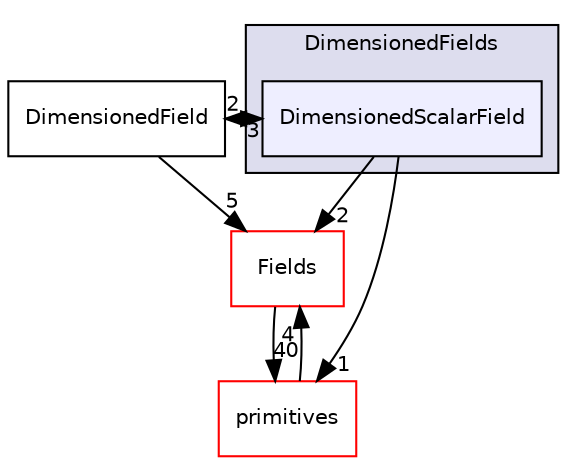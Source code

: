digraph "src/OpenFOAM/fields/DimensionedFields/DimensionedScalarField" {
  bgcolor=transparent;
  compound=true
  node [ fontsize="10", fontname="Helvetica"];
  edge [ labelfontsize="10", labelfontname="Helvetica"];
  subgraph clusterdir_8c8bb42ce9b582caaa8128a267c381ba {
    graph [ bgcolor="#ddddee", pencolor="black", label="DimensionedFields" fontname="Helvetica", fontsize="10", URL="dir_8c8bb42ce9b582caaa8128a267c381ba.html"]
  dir_423b0d0db3a2f10930c5e3296f3ed635 [shape=box, label="DimensionedScalarField", style="filled", fillcolor="#eeeeff", pencolor="black", URL="dir_423b0d0db3a2f10930c5e3296f3ed635.html"];
  }
  dir_7d364942a13d3ce50f6681364b448a98 [shape=box label="Fields" color="red" URL="dir_7d364942a13d3ce50f6681364b448a98.html"];
  dir_3e50f45338116b169052b428016851aa [shape=box label="primitives" color="red" URL="dir_3e50f45338116b169052b428016851aa.html"];
  dir_68686b528deddc46396f1a68fb7c2b79 [shape=box label="DimensionedField" URL="dir_68686b528deddc46396f1a68fb7c2b79.html"];
  dir_7d364942a13d3ce50f6681364b448a98->dir_3e50f45338116b169052b428016851aa [headlabel="40", labeldistance=1.5 headhref="dir_002071_002358.html"];
  dir_3e50f45338116b169052b428016851aa->dir_7d364942a13d3ce50f6681364b448a98 [headlabel="4", labeldistance=1.5 headhref="dir_002358_002071.html"];
  dir_423b0d0db3a2f10930c5e3296f3ed635->dir_7d364942a13d3ce50f6681364b448a98 [headlabel="2", labeldistance=1.5 headhref="dir_002058_002071.html"];
  dir_423b0d0db3a2f10930c5e3296f3ed635->dir_3e50f45338116b169052b428016851aa [headlabel="1", labeldistance=1.5 headhref="dir_002058_002358.html"];
  dir_423b0d0db3a2f10930c5e3296f3ed635->dir_68686b528deddc46396f1a68fb7c2b79 [headlabel="3", labeldistance=1.5 headhref="dir_002058_002057.html"];
  dir_68686b528deddc46396f1a68fb7c2b79->dir_7d364942a13d3ce50f6681364b448a98 [headlabel="5", labeldistance=1.5 headhref="dir_002057_002071.html"];
  dir_68686b528deddc46396f1a68fb7c2b79->dir_423b0d0db3a2f10930c5e3296f3ed635 [headlabel="2", labeldistance=1.5 headhref="dir_002057_002058.html"];
}
